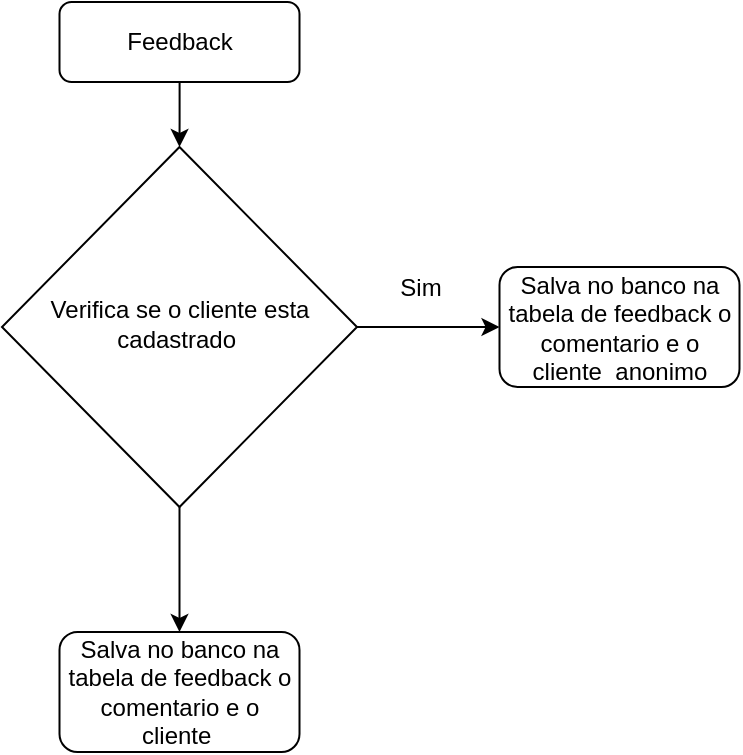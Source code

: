 <mxfile version="24.4.0" type="github">
  <diagram name="Página-1" id="7hCMsQo47JFOW41dOap0">
    <mxGraphModel dx="-2018" dy="583" grid="1" gridSize="10" guides="1" tooltips="1" connect="1" arrows="1" fold="1" page="1" pageScale="1" pageWidth="827" pageHeight="1169" math="0" shadow="0">
      <root>
        <mxCell id="0" />
        <mxCell id="1" parent="0" />
        <mxCell id="YvF4jVumnCcKOyMKIDYV-1" style="edgeStyle=orthogonalEdgeStyle;rounded=0;orthogonalLoop=1;jettySize=auto;html=1;entryX=0.5;entryY=0;entryDx=0;entryDy=0;" edge="1" parent="1" source="YvF4jVumnCcKOyMKIDYV-2" target="YvF4jVumnCcKOyMKIDYV-7">
          <mxGeometry relative="1" as="geometry" />
        </mxCell>
        <mxCell id="YvF4jVumnCcKOyMKIDYV-2" value="Feedback" style="rounded=1;whiteSpace=wrap;html=1;fontSize=12;glass=0;strokeWidth=1;shadow=0;" vertex="1" parent="1">
          <mxGeometry x="3381.75" y="40" width="120" height="40" as="geometry" />
        </mxCell>
        <mxCell id="YvF4jVumnCcKOyMKIDYV-3" value="Salva no banco na tabela de feedback o comentario e o cliente&amp;nbsp; anonimo" style="rounded=1;whiteSpace=wrap;html=1;fontSize=12;glass=0;strokeWidth=1;shadow=0;" vertex="1" parent="1">
          <mxGeometry x="3601.75" y="172.5" width="120" height="60" as="geometry" />
        </mxCell>
        <mxCell id="YvF4jVumnCcKOyMKIDYV-4" value="Salva no banco na tabela de feedback o comentario e o cliente&amp;nbsp;" style="rounded=1;whiteSpace=wrap;html=1;fontSize=12;glass=0;strokeWidth=1;shadow=0;" vertex="1" parent="1">
          <mxGeometry x="3381.75" y="355" width="120" height="60" as="geometry" />
        </mxCell>
        <mxCell id="YvF4jVumnCcKOyMKIDYV-5" style="edgeStyle=orthogonalEdgeStyle;rounded=0;orthogonalLoop=1;jettySize=auto;html=1;entryX=0;entryY=0.5;entryDx=0;entryDy=0;" edge="1" parent="1" source="YvF4jVumnCcKOyMKIDYV-7" target="YvF4jVumnCcKOyMKIDYV-3">
          <mxGeometry relative="1" as="geometry" />
        </mxCell>
        <mxCell id="YvF4jVumnCcKOyMKIDYV-6" style="edgeStyle=orthogonalEdgeStyle;rounded=0;orthogonalLoop=1;jettySize=auto;html=1;entryX=0.5;entryY=0;entryDx=0;entryDy=0;" edge="1" parent="1" source="YvF4jVumnCcKOyMKIDYV-7" target="YvF4jVumnCcKOyMKIDYV-4">
          <mxGeometry relative="1" as="geometry" />
        </mxCell>
        <mxCell id="YvF4jVumnCcKOyMKIDYV-7" value="Verifica se o cliente esta cadastrado&amp;nbsp;" style="rhombus;whiteSpace=wrap;html=1;shadow=0;fontFamily=Helvetica;fontSize=12;align=center;strokeWidth=1;spacing=6;spacingTop=-4;" vertex="1" parent="1">
          <mxGeometry x="3353" y="112.5" width="177.5" height="180" as="geometry" />
        </mxCell>
        <mxCell id="YvF4jVumnCcKOyMKIDYV-8" value="Sim" style="text;html=1;align=center;verticalAlign=middle;resizable=0;points=[];autosize=1;strokeColor=none;fillColor=none;" vertex="1" parent="1">
          <mxGeometry x="3541.75" y="167.5" width="40" height="30" as="geometry" />
        </mxCell>
      </root>
    </mxGraphModel>
  </diagram>
</mxfile>
